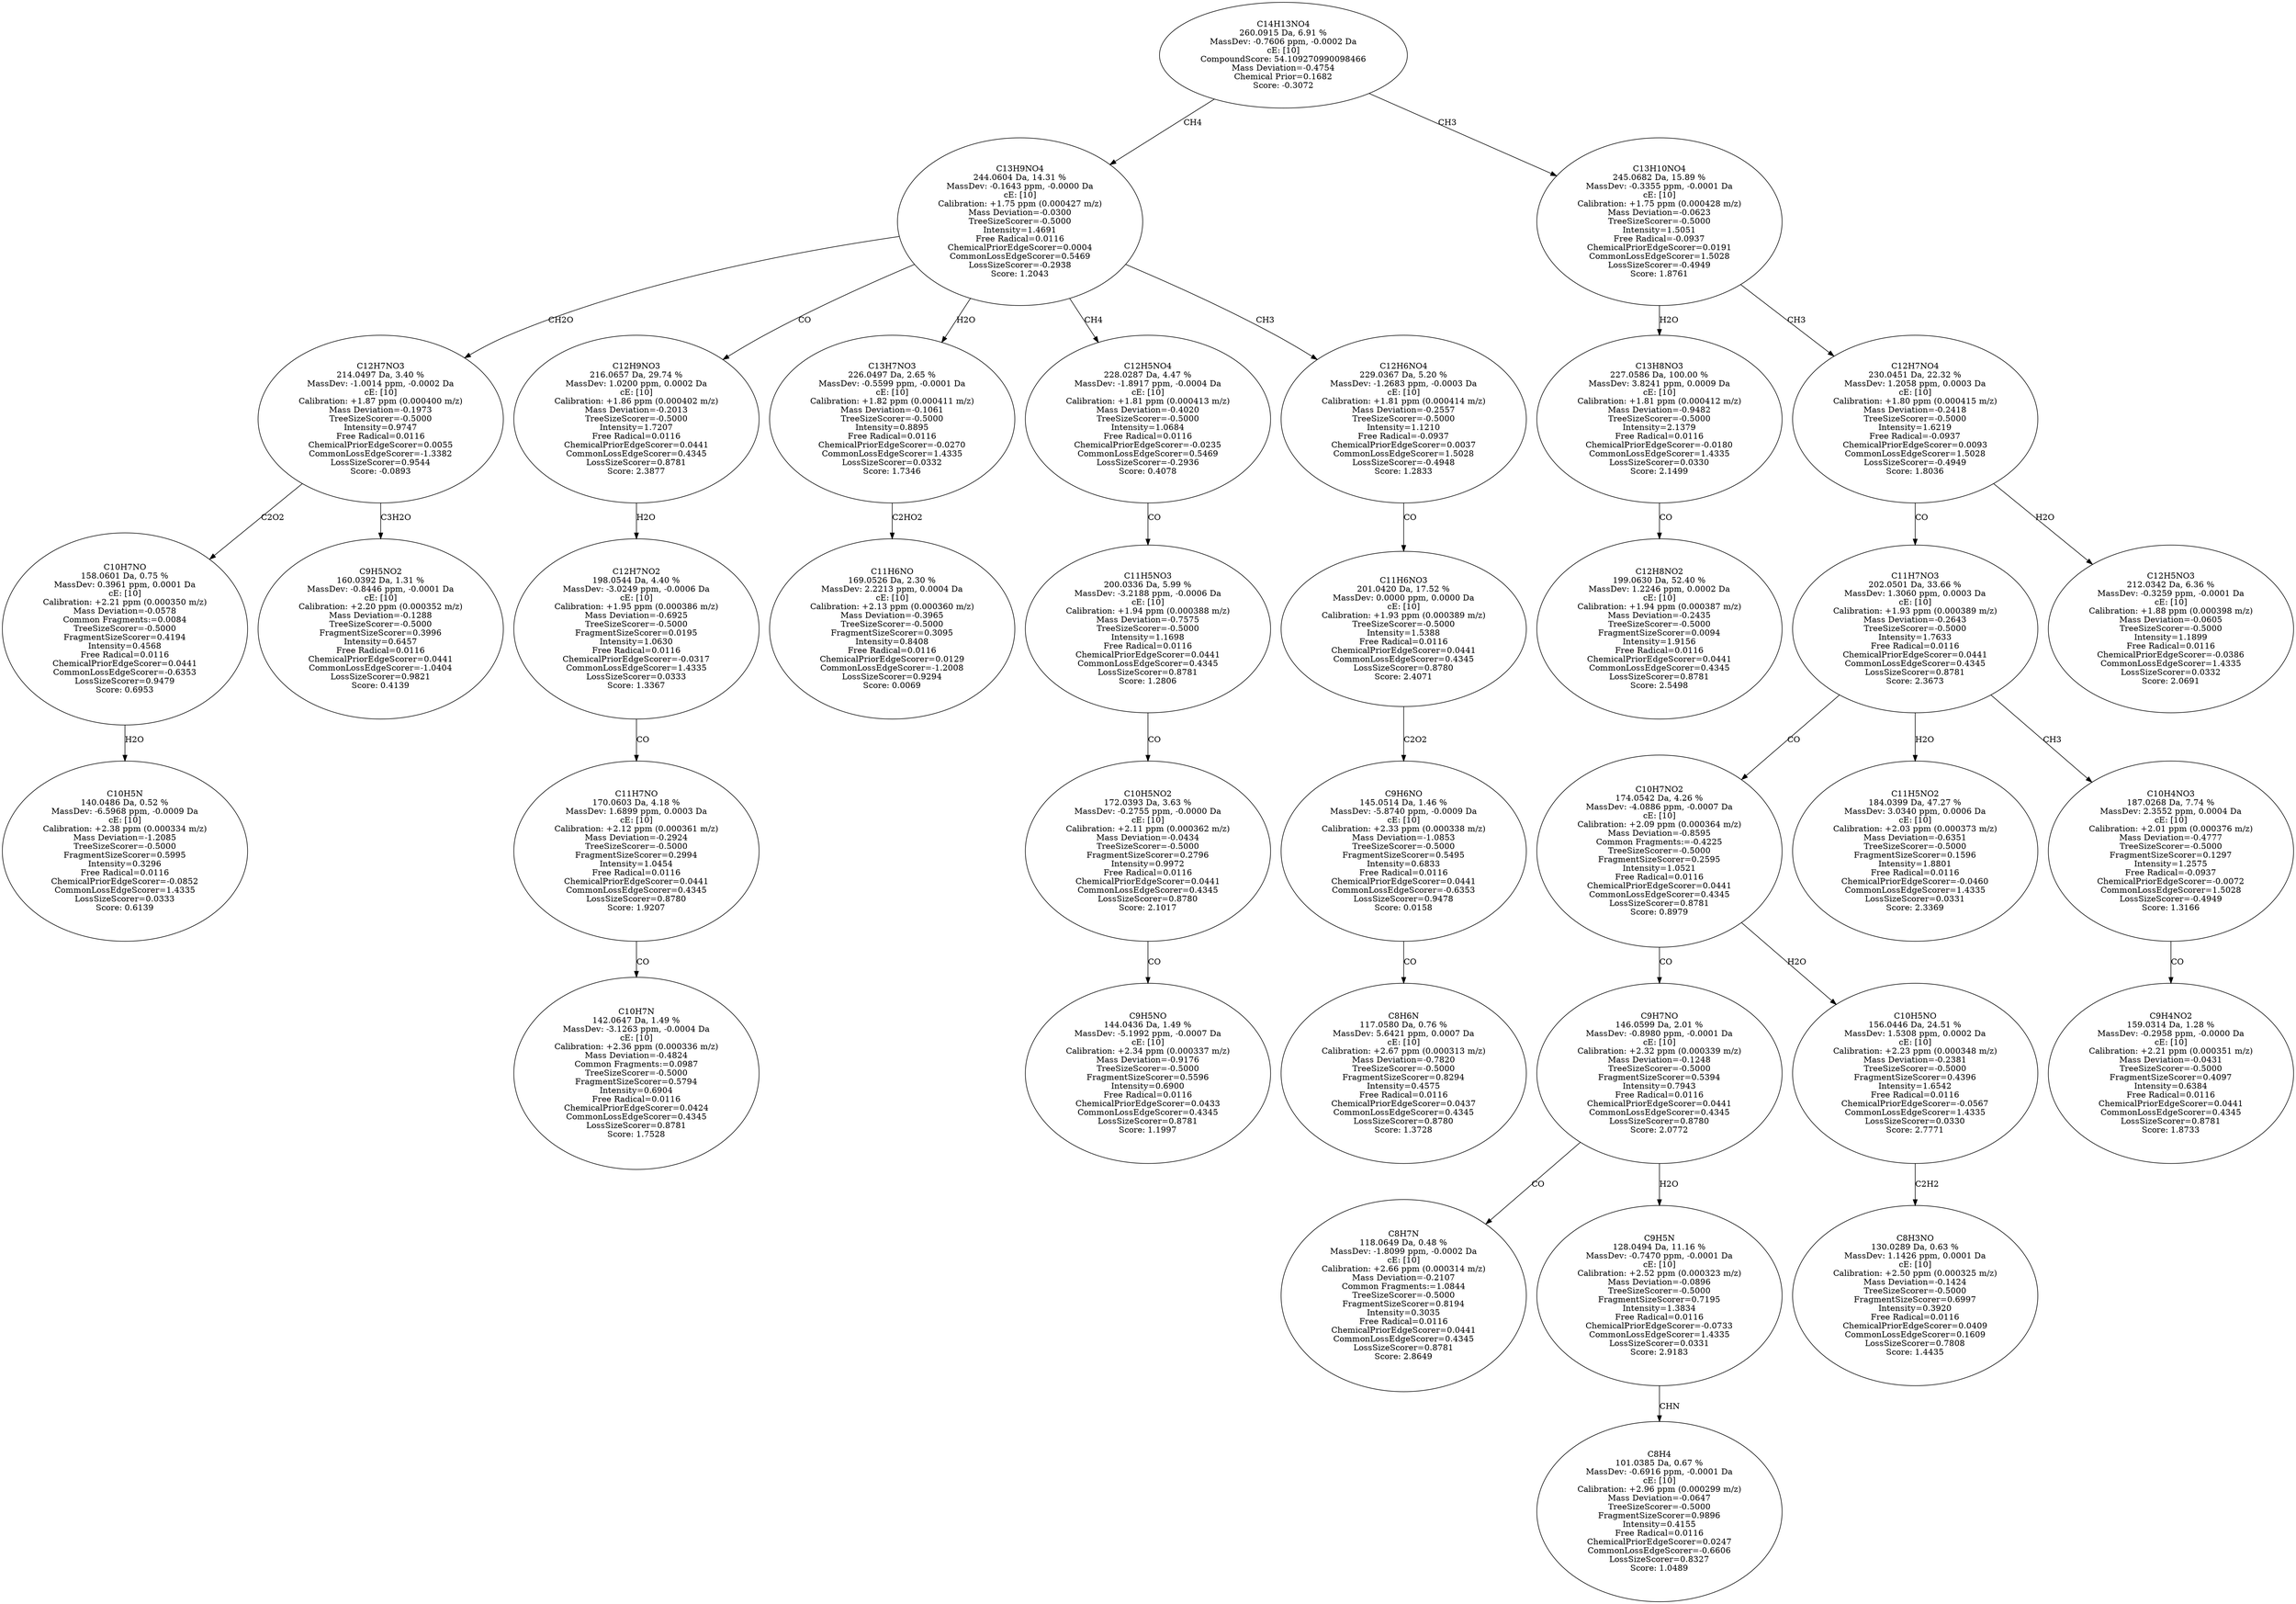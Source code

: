 strict digraph {
v1 [label="C10H5N\n140.0486 Da, 0.52 %\nMassDev: -6.5968 ppm, -0.0009 Da\ncE: [10]\nCalibration: +2.38 ppm (0.000334 m/z)\nMass Deviation=-1.2085\nTreeSizeScorer=-0.5000\nFragmentSizeScorer=0.5995\nIntensity=0.3296\nFree Radical=0.0116\nChemicalPriorEdgeScorer=-0.0852\nCommonLossEdgeScorer=1.4335\nLossSizeScorer=0.0333\nScore: 0.6139"];
v2 [label="C10H7NO\n158.0601 Da, 0.75 %\nMassDev: 0.3961 ppm, 0.0001 Da\ncE: [10]\nCalibration: +2.21 ppm (0.000350 m/z)\nMass Deviation=-0.0578\nCommon Fragments:=0.0084\nTreeSizeScorer=-0.5000\nFragmentSizeScorer=0.4194\nIntensity=0.4568\nFree Radical=0.0116\nChemicalPriorEdgeScorer=0.0441\nCommonLossEdgeScorer=-0.6353\nLossSizeScorer=0.9479\nScore: 0.6953"];
v3 [label="C9H5NO2\n160.0392 Da, 1.31 %\nMassDev: -0.8446 ppm, -0.0001 Da\ncE: [10]\nCalibration: +2.20 ppm (0.000352 m/z)\nMass Deviation=-0.1288\nTreeSizeScorer=-0.5000\nFragmentSizeScorer=0.3996\nIntensity=0.6457\nFree Radical=0.0116\nChemicalPriorEdgeScorer=0.0441\nCommonLossEdgeScorer=-1.0404\nLossSizeScorer=0.9821\nScore: 0.4139"];
v4 [label="C12H7NO3\n214.0497 Da, 3.40 %\nMassDev: -1.0014 ppm, -0.0002 Da\ncE: [10]\nCalibration: +1.87 ppm (0.000400 m/z)\nMass Deviation=-0.1973\nTreeSizeScorer=-0.5000\nIntensity=0.9747\nFree Radical=0.0116\nChemicalPriorEdgeScorer=0.0055\nCommonLossEdgeScorer=-1.3382\nLossSizeScorer=0.9544\nScore: -0.0893"];
v5 [label="C10H7N\n142.0647 Da, 1.49 %\nMassDev: -3.1263 ppm, -0.0004 Da\ncE: [10]\nCalibration: +2.36 ppm (0.000336 m/z)\nMass Deviation=-0.4824\nCommon Fragments:=0.0987\nTreeSizeScorer=-0.5000\nFragmentSizeScorer=0.5794\nIntensity=0.6904\nFree Radical=0.0116\nChemicalPriorEdgeScorer=0.0424\nCommonLossEdgeScorer=0.4345\nLossSizeScorer=0.8781\nScore: 1.7528"];
v6 [label="C11H7NO\n170.0603 Da, 4.18 %\nMassDev: 1.6899 ppm, 0.0003 Da\ncE: [10]\nCalibration: +2.12 ppm (0.000361 m/z)\nMass Deviation=-0.2924\nTreeSizeScorer=-0.5000\nFragmentSizeScorer=0.2994\nIntensity=1.0454\nFree Radical=0.0116\nChemicalPriorEdgeScorer=0.0441\nCommonLossEdgeScorer=0.4345\nLossSizeScorer=0.8780\nScore: 1.9207"];
v7 [label="C12H7NO2\n198.0544 Da, 4.40 %\nMassDev: -3.0249 ppm, -0.0006 Da\ncE: [10]\nCalibration: +1.95 ppm (0.000386 m/z)\nMass Deviation=-0.6925\nTreeSizeScorer=-0.5000\nFragmentSizeScorer=0.0195\nIntensity=1.0630\nFree Radical=0.0116\nChemicalPriorEdgeScorer=-0.0317\nCommonLossEdgeScorer=1.4335\nLossSizeScorer=0.0333\nScore: 1.3367"];
v8 [label="C12H9NO3\n216.0657 Da, 29.74 %\nMassDev: 1.0200 ppm, 0.0002 Da\ncE: [10]\nCalibration: +1.86 ppm (0.000402 m/z)\nMass Deviation=-0.2013\nTreeSizeScorer=-0.5000\nIntensity=1.7207\nFree Radical=0.0116\nChemicalPriorEdgeScorer=0.0441\nCommonLossEdgeScorer=0.4345\nLossSizeScorer=0.8781\nScore: 2.3877"];
v9 [label="C11H6NO\n169.0526 Da, 2.30 %\nMassDev: 2.2213 ppm, 0.0004 Da\ncE: [10]\nCalibration: +2.13 ppm (0.000360 m/z)\nMass Deviation=-0.3965\nTreeSizeScorer=-0.5000\nFragmentSizeScorer=0.3095\nIntensity=0.8408\nFree Radical=0.0116\nChemicalPriorEdgeScorer=0.0129\nCommonLossEdgeScorer=-1.2008\nLossSizeScorer=0.9294\nScore: 0.0069"];
v10 [label="C13H7NO3\n226.0497 Da, 2.65 %\nMassDev: -0.5599 ppm, -0.0001 Da\ncE: [10]\nCalibration: +1.82 ppm (0.000411 m/z)\nMass Deviation=-0.1061\nTreeSizeScorer=-0.5000\nIntensity=0.8895\nFree Radical=0.0116\nChemicalPriorEdgeScorer=-0.0270\nCommonLossEdgeScorer=1.4335\nLossSizeScorer=0.0332\nScore: 1.7346"];
v11 [label="C9H5NO\n144.0436 Da, 1.49 %\nMassDev: -5.1992 ppm, -0.0007 Da\ncE: [10]\nCalibration: +2.34 ppm (0.000337 m/z)\nMass Deviation=-0.9176\nTreeSizeScorer=-0.5000\nFragmentSizeScorer=0.5596\nIntensity=0.6900\nFree Radical=0.0116\nChemicalPriorEdgeScorer=0.0433\nCommonLossEdgeScorer=0.4345\nLossSizeScorer=0.8781\nScore: 1.1997"];
v12 [label="C10H5NO2\n172.0393 Da, 3.63 %\nMassDev: -0.2755 ppm, -0.0000 Da\ncE: [10]\nCalibration: +2.11 ppm (0.000362 m/z)\nMass Deviation=-0.0434\nTreeSizeScorer=-0.5000\nFragmentSizeScorer=0.2796\nIntensity=0.9972\nFree Radical=0.0116\nChemicalPriorEdgeScorer=0.0441\nCommonLossEdgeScorer=0.4345\nLossSizeScorer=0.8780\nScore: 2.1017"];
v13 [label="C11H5NO3\n200.0336 Da, 5.99 %\nMassDev: -3.2188 ppm, -0.0006 Da\ncE: [10]\nCalibration: +1.94 ppm (0.000388 m/z)\nMass Deviation=-0.7575\nTreeSizeScorer=-0.5000\nIntensity=1.1698\nFree Radical=0.0116\nChemicalPriorEdgeScorer=0.0441\nCommonLossEdgeScorer=0.4345\nLossSizeScorer=0.8781\nScore: 1.2806"];
v14 [label="C12H5NO4\n228.0287 Da, 4.47 %\nMassDev: -1.8917 ppm, -0.0004 Da\ncE: [10]\nCalibration: +1.81 ppm (0.000413 m/z)\nMass Deviation=-0.4020\nTreeSizeScorer=-0.5000\nIntensity=1.0684\nFree Radical=0.0116\nChemicalPriorEdgeScorer=-0.0235\nCommonLossEdgeScorer=0.5469\nLossSizeScorer=-0.2936\nScore: 0.4078"];
v15 [label="C8H6N\n117.0580 Da, 0.76 %\nMassDev: 5.6421 ppm, 0.0007 Da\ncE: [10]\nCalibration: +2.67 ppm (0.000313 m/z)\nMass Deviation=-0.7820\nTreeSizeScorer=-0.5000\nFragmentSizeScorer=0.8294\nIntensity=0.4575\nFree Radical=0.0116\nChemicalPriorEdgeScorer=0.0437\nCommonLossEdgeScorer=0.4345\nLossSizeScorer=0.8780\nScore: 1.3728"];
v16 [label="C9H6NO\n145.0514 Da, 1.46 %\nMassDev: -5.8740 ppm, -0.0009 Da\ncE: [10]\nCalibration: +2.33 ppm (0.000338 m/z)\nMass Deviation=-1.0853\nTreeSizeScorer=-0.5000\nFragmentSizeScorer=0.5495\nIntensity=0.6833\nFree Radical=0.0116\nChemicalPriorEdgeScorer=0.0441\nCommonLossEdgeScorer=-0.6353\nLossSizeScorer=0.9478\nScore: 0.0158"];
v17 [label="C11H6NO3\n201.0420 Da, 17.52 %\nMassDev: 0.0000 ppm, 0.0000 Da\ncE: [10]\nCalibration: +1.93 ppm (0.000389 m/z)\nTreeSizeScorer=-0.5000\nIntensity=1.5388\nFree Radical=0.0116\nChemicalPriorEdgeScorer=0.0441\nCommonLossEdgeScorer=0.4345\nLossSizeScorer=0.8780\nScore: 2.4071"];
v18 [label="C12H6NO4\n229.0367 Da, 5.20 %\nMassDev: -1.2683 ppm, -0.0003 Da\ncE: [10]\nCalibration: +1.81 ppm (0.000414 m/z)\nMass Deviation=-0.2557\nTreeSizeScorer=-0.5000\nIntensity=1.1210\nFree Radical=-0.0937\nChemicalPriorEdgeScorer=0.0037\nCommonLossEdgeScorer=1.5028\nLossSizeScorer=-0.4948\nScore: 1.2833"];
v19 [label="C13H9NO4\n244.0604 Da, 14.31 %\nMassDev: -0.1643 ppm, -0.0000 Da\ncE: [10]\nCalibration: +1.75 ppm (0.000427 m/z)\nMass Deviation=-0.0300\nTreeSizeScorer=-0.5000\nIntensity=1.4691\nFree Radical=0.0116\nChemicalPriorEdgeScorer=0.0004\nCommonLossEdgeScorer=0.5469\nLossSizeScorer=-0.2938\nScore: 1.2043"];
v20 [label="C12H8NO2\n199.0630 Da, 52.40 %\nMassDev: 1.2246 ppm, 0.0002 Da\ncE: [10]\nCalibration: +1.94 ppm (0.000387 m/z)\nMass Deviation=-0.2435\nTreeSizeScorer=-0.5000\nFragmentSizeScorer=0.0094\nIntensity=1.9156\nFree Radical=0.0116\nChemicalPriorEdgeScorer=0.0441\nCommonLossEdgeScorer=0.4345\nLossSizeScorer=0.8781\nScore: 2.5498"];
v21 [label="C13H8NO3\n227.0586 Da, 100.00 %\nMassDev: 3.8241 ppm, 0.0009 Da\ncE: [10]\nCalibration: +1.81 ppm (0.000412 m/z)\nMass Deviation=-0.9482\nTreeSizeScorer=-0.5000\nIntensity=2.1379\nFree Radical=0.0116\nChemicalPriorEdgeScorer=-0.0180\nCommonLossEdgeScorer=1.4335\nLossSizeScorer=0.0330\nScore: 2.1499"];
v22 [label="C8H7N\n118.0649 Da, 0.48 %\nMassDev: -1.8099 ppm, -0.0002 Da\ncE: [10]\nCalibration: +2.66 ppm (0.000314 m/z)\nMass Deviation=-0.2107\nCommon Fragments:=1.0844\nTreeSizeScorer=-0.5000\nFragmentSizeScorer=0.8194\nIntensity=0.3035\nFree Radical=0.0116\nChemicalPriorEdgeScorer=0.0441\nCommonLossEdgeScorer=0.4345\nLossSizeScorer=0.8781\nScore: 2.8649"];
v23 [label="C8H4\n101.0385 Da, 0.67 %\nMassDev: -0.6916 ppm, -0.0001 Da\ncE: [10]\nCalibration: +2.96 ppm (0.000299 m/z)\nMass Deviation=-0.0647\nTreeSizeScorer=-0.5000\nFragmentSizeScorer=0.9896\nIntensity=0.4155\nFree Radical=0.0116\nChemicalPriorEdgeScorer=0.0247\nCommonLossEdgeScorer=-0.6606\nLossSizeScorer=0.8327\nScore: 1.0489"];
v24 [label="C9H5N\n128.0494 Da, 11.16 %\nMassDev: -0.7470 ppm, -0.0001 Da\ncE: [10]\nCalibration: +2.52 ppm (0.000323 m/z)\nMass Deviation=-0.0896\nTreeSizeScorer=-0.5000\nFragmentSizeScorer=0.7195\nIntensity=1.3834\nFree Radical=0.0116\nChemicalPriorEdgeScorer=-0.0733\nCommonLossEdgeScorer=1.4335\nLossSizeScorer=0.0331\nScore: 2.9183"];
v25 [label="C9H7NO\n146.0599 Da, 2.01 %\nMassDev: -0.8980 ppm, -0.0001 Da\ncE: [10]\nCalibration: +2.32 ppm (0.000339 m/z)\nMass Deviation=-0.1248\nTreeSizeScorer=-0.5000\nFragmentSizeScorer=0.5394\nIntensity=0.7943\nFree Radical=0.0116\nChemicalPriorEdgeScorer=0.0441\nCommonLossEdgeScorer=0.4345\nLossSizeScorer=0.8780\nScore: 2.0772"];
v26 [label="C8H3NO\n130.0289 Da, 0.63 %\nMassDev: 1.1426 ppm, 0.0001 Da\ncE: [10]\nCalibration: +2.50 ppm (0.000325 m/z)\nMass Deviation=-0.1424\nTreeSizeScorer=-0.5000\nFragmentSizeScorer=0.6997\nIntensity=0.3920\nFree Radical=0.0116\nChemicalPriorEdgeScorer=0.0409\nCommonLossEdgeScorer=0.1609\nLossSizeScorer=0.7808\nScore: 1.4435"];
v27 [label="C10H5NO\n156.0446 Da, 24.51 %\nMassDev: 1.5308 ppm, 0.0002 Da\ncE: [10]\nCalibration: +2.23 ppm (0.000348 m/z)\nMass Deviation=-0.2381\nTreeSizeScorer=-0.5000\nFragmentSizeScorer=0.4396\nIntensity=1.6542\nFree Radical=0.0116\nChemicalPriorEdgeScorer=-0.0567\nCommonLossEdgeScorer=1.4335\nLossSizeScorer=0.0330\nScore: 2.7771"];
v28 [label="C10H7NO2\n174.0542 Da, 4.26 %\nMassDev: -4.0886 ppm, -0.0007 Da\ncE: [10]\nCalibration: +2.09 ppm (0.000364 m/z)\nMass Deviation=-0.8595\nCommon Fragments:=-0.4225\nTreeSizeScorer=-0.5000\nFragmentSizeScorer=0.2595\nIntensity=1.0521\nFree Radical=0.0116\nChemicalPriorEdgeScorer=0.0441\nCommonLossEdgeScorer=0.4345\nLossSizeScorer=0.8781\nScore: 0.8979"];
v29 [label="C11H5NO2\n184.0399 Da, 47.27 %\nMassDev: 3.0340 ppm, 0.0006 Da\ncE: [10]\nCalibration: +2.03 ppm (0.000373 m/z)\nMass Deviation=-0.6351\nTreeSizeScorer=-0.5000\nFragmentSizeScorer=0.1596\nIntensity=1.8801\nFree Radical=0.0116\nChemicalPriorEdgeScorer=-0.0460\nCommonLossEdgeScorer=1.4335\nLossSizeScorer=0.0331\nScore: 2.3369"];
v30 [label="C9H4NO2\n159.0314 Da, 1.28 %\nMassDev: -0.2958 ppm, -0.0000 Da\ncE: [10]\nCalibration: +2.21 ppm (0.000351 m/z)\nMass Deviation=-0.0431\nTreeSizeScorer=-0.5000\nFragmentSizeScorer=0.4097\nIntensity=0.6384\nFree Radical=0.0116\nChemicalPriorEdgeScorer=0.0441\nCommonLossEdgeScorer=0.4345\nLossSizeScorer=0.8781\nScore: 1.8733"];
v31 [label="C10H4NO3\n187.0268 Da, 7.74 %\nMassDev: 2.3552 ppm, 0.0004 Da\ncE: [10]\nCalibration: +2.01 ppm (0.000376 m/z)\nMass Deviation=-0.4777\nTreeSizeScorer=-0.5000\nFragmentSizeScorer=0.1297\nIntensity=1.2575\nFree Radical=-0.0937\nChemicalPriorEdgeScorer=-0.0072\nCommonLossEdgeScorer=1.5028\nLossSizeScorer=-0.4949\nScore: 1.3166"];
v32 [label="C11H7NO3\n202.0501 Da, 33.66 %\nMassDev: 1.3060 ppm, 0.0003 Da\ncE: [10]\nCalibration: +1.93 ppm (0.000389 m/z)\nMass Deviation=-0.2643\nTreeSizeScorer=-0.5000\nIntensity=1.7633\nFree Radical=0.0116\nChemicalPriorEdgeScorer=0.0441\nCommonLossEdgeScorer=0.4345\nLossSizeScorer=0.8781\nScore: 2.3673"];
v33 [label="C12H5NO3\n212.0342 Da, 6.36 %\nMassDev: -0.3259 ppm, -0.0001 Da\ncE: [10]\nCalibration: +1.88 ppm (0.000398 m/z)\nMass Deviation=-0.0605\nTreeSizeScorer=-0.5000\nIntensity=1.1899\nFree Radical=0.0116\nChemicalPriorEdgeScorer=-0.0386\nCommonLossEdgeScorer=1.4335\nLossSizeScorer=0.0332\nScore: 2.0691"];
v34 [label="C12H7NO4\n230.0451 Da, 22.32 %\nMassDev: 1.2058 ppm, 0.0003 Da\ncE: [10]\nCalibration: +1.80 ppm (0.000415 m/z)\nMass Deviation=-0.2418\nTreeSizeScorer=-0.5000\nIntensity=1.6219\nFree Radical=-0.0937\nChemicalPriorEdgeScorer=0.0093\nCommonLossEdgeScorer=1.5028\nLossSizeScorer=-0.4949\nScore: 1.8036"];
v35 [label="C13H10NO4\n245.0682 Da, 15.89 %\nMassDev: -0.3355 ppm, -0.0001 Da\ncE: [10]\nCalibration: +1.75 ppm (0.000428 m/z)\nMass Deviation=-0.0623\nTreeSizeScorer=-0.5000\nIntensity=1.5051\nFree Radical=-0.0937\nChemicalPriorEdgeScorer=0.0191\nCommonLossEdgeScorer=1.5028\nLossSizeScorer=-0.4949\nScore: 1.8761"];
v36 [label="C14H13NO4\n260.0915 Da, 6.91 %\nMassDev: -0.7606 ppm, -0.0002 Da\ncE: [10]\nCompoundScore: 54.109270990098466\nMass Deviation=-0.4754\nChemical Prior=0.1682\nScore: -0.3072"];
v2 -> v1 [label="H2O"];
v4 -> v2 [label="C2O2"];
v4 -> v3 [label="C3H2O"];
v19 -> v4 [label="CH2O"];
v6 -> v5 [label="CO"];
v7 -> v6 [label="CO"];
v8 -> v7 [label="H2O"];
v19 -> v8 [label="CO"];
v10 -> v9 [label="C2HO2"];
v19 -> v10 [label="H2O"];
v12 -> v11 [label="CO"];
v13 -> v12 [label="CO"];
v14 -> v13 [label="CO"];
v19 -> v14 [label="CH4"];
v16 -> v15 [label="CO"];
v17 -> v16 [label="C2O2"];
v18 -> v17 [label="CO"];
v19 -> v18 [label="CH3"];
v36 -> v19 [label="CH4"];
v21 -> v20 [label="CO"];
v35 -> v21 [label="H2O"];
v25 -> v22 [label="CO"];
v24 -> v23 [label="CHN"];
v25 -> v24 [label="H2O"];
v28 -> v25 [label="CO"];
v27 -> v26 [label="C2H2"];
v28 -> v27 [label="H2O"];
v32 -> v28 [label="CO"];
v32 -> v29 [label="H2O"];
v31 -> v30 [label="CO"];
v32 -> v31 [label="CH3"];
v34 -> v32 [label="CO"];
v34 -> v33 [label="H2O"];
v35 -> v34 [label="CH3"];
v36 -> v35 [label="CH3"];
}